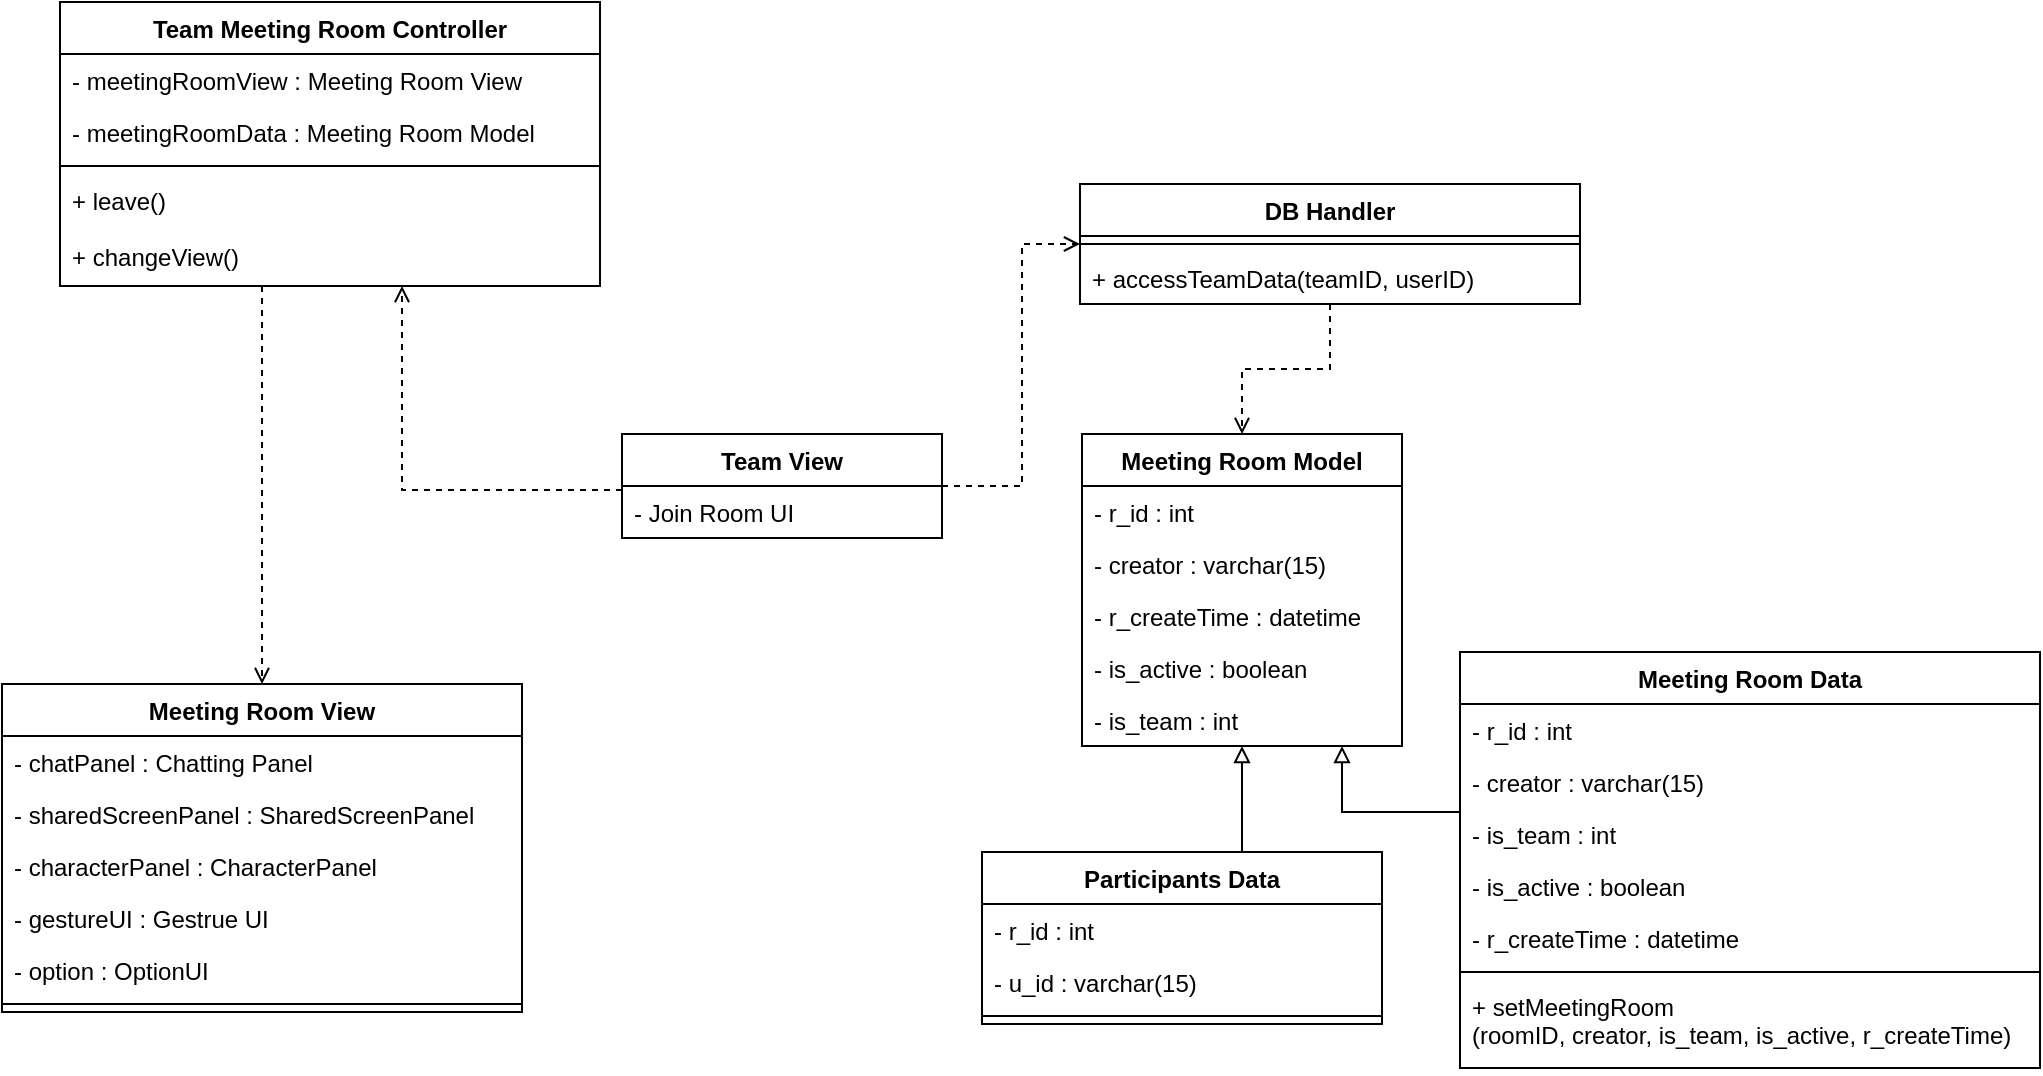 <mxfile version="14.7.6" type="github">
  <diagram id="qNtHvHr-Q_ltwnV1EGBj" name="Page-1">
    <mxGraphModel dx="1049" dy="893" grid="1" gridSize="10" guides="1" tooltips="1" connect="1" arrows="1" fold="1" page="1" pageScale="1" pageWidth="827" pageHeight="1169" math="0" shadow="0">
      <root>
        <mxCell id="0" />
        <mxCell id="1" parent="0" />
        <mxCell id="O2qR3MdietZGcdY_5S_x-27" style="edgeStyle=orthogonalEdgeStyle;rounded=0;orthogonalLoop=1;jettySize=auto;html=1;dashed=1;endArrow=open;endFill=0;" parent="1" source="Hz_aNHwt8BgAc0QITuWz-24" target="Hz_aNHwt8BgAc0QITuWz-40" edge="1">
          <mxGeometry relative="1" as="geometry">
            <Array as="points">
              <mxPoint x="380" y="410" />
              <mxPoint x="380" y="410" />
            </Array>
            <mxPoint x="290" y="400" as="targetPoint" />
          </mxGeometry>
        </mxCell>
        <mxCell id="Hz_aNHwt8BgAc0QITuWz-24" value="Team Meeting Room Controller" style="swimlane;fontStyle=1;align=center;verticalAlign=top;childLayout=stackLayout;horizontal=1;startSize=26;horizontalStack=0;resizeParent=1;resizeParentMax=0;resizeLast=0;collapsible=1;marginBottom=0;" parent="1" vertex="1">
          <mxGeometry x="279" y="199" width="270" height="142" as="geometry" />
        </mxCell>
        <mxCell id="Hz_aNHwt8BgAc0QITuWz-25" value="- meetingRoomView : Meeting Room View" style="text;strokeColor=none;fillColor=none;align=left;verticalAlign=top;spacingLeft=4;spacingRight=4;overflow=hidden;rotatable=0;points=[[0,0.5],[1,0.5]];portConstraint=eastwest;" parent="Hz_aNHwt8BgAc0QITuWz-24" vertex="1">
          <mxGeometry y="26" width="270" height="26" as="geometry" />
        </mxCell>
        <mxCell id="Hz_aNHwt8BgAc0QITuWz-28" value="- meetingRoomData : Meeting Room Model" style="text;strokeColor=none;fillColor=none;align=left;verticalAlign=top;spacingLeft=4;spacingRight=4;overflow=hidden;rotatable=0;points=[[0,0.5],[1,0.5]];portConstraint=eastwest;" parent="Hz_aNHwt8BgAc0QITuWz-24" vertex="1">
          <mxGeometry y="52" width="270" height="26" as="geometry" />
        </mxCell>
        <mxCell id="Hz_aNHwt8BgAc0QITuWz-26" value="" style="line;strokeWidth=1;fillColor=none;align=left;verticalAlign=middle;spacingTop=-1;spacingLeft=3;spacingRight=3;rotatable=0;labelPosition=right;points=[];portConstraint=eastwest;" parent="Hz_aNHwt8BgAc0QITuWz-24" vertex="1">
          <mxGeometry y="78" width="270" height="8" as="geometry" />
        </mxCell>
        <mxCell id="Hz_aNHwt8BgAc0QITuWz-54" value="+ leave()" style="text;strokeColor=none;fillColor=none;align=left;verticalAlign=top;spacingLeft=4;spacingRight=4;overflow=hidden;rotatable=0;points=[[0,0.5],[1,0.5]];portConstraint=eastwest;" parent="Hz_aNHwt8BgAc0QITuWz-24" vertex="1">
          <mxGeometry y="86" width="270" height="28" as="geometry" />
        </mxCell>
        <mxCell id="O2qR3MdietZGcdY_5S_x-10" value="+ changeView()" style="text;strokeColor=none;fillColor=none;align=left;verticalAlign=top;spacingLeft=4;spacingRight=4;overflow=hidden;rotatable=0;points=[[0,0.5],[1,0.5]];portConstraint=eastwest;" parent="Hz_aNHwt8BgAc0QITuWz-24" vertex="1">
          <mxGeometry y="114" width="270" height="28" as="geometry" />
        </mxCell>
        <mxCell id="Hz_aNHwt8BgAc0QITuWz-40" value="Meeting Room View" style="swimlane;fontStyle=1;align=center;verticalAlign=top;childLayout=stackLayout;horizontal=1;startSize=26;horizontalStack=0;resizeParent=1;resizeParentMax=0;resizeLast=0;collapsible=1;marginBottom=0;" parent="1" vertex="1">
          <mxGeometry x="250" y="540" width="260" height="164" as="geometry" />
        </mxCell>
        <mxCell id="Hz_aNHwt8BgAc0QITuWz-41" value="- chatPanel : Chatting Panel" style="text;strokeColor=none;fillColor=none;align=left;verticalAlign=top;spacingLeft=4;spacingRight=4;overflow=hidden;rotatable=0;points=[[0,0.5],[1,0.5]];portConstraint=eastwest;" parent="Hz_aNHwt8BgAc0QITuWz-40" vertex="1">
          <mxGeometry y="26" width="260" height="26" as="geometry" />
        </mxCell>
        <mxCell id="Hz_aNHwt8BgAc0QITuWz-42" value="- sharedScreenPanel : SharedScreenPanel" style="text;strokeColor=none;fillColor=none;align=left;verticalAlign=top;spacingLeft=4;spacingRight=4;overflow=hidden;rotatable=0;points=[[0,0.5],[1,0.5]];portConstraint=eastwest;" parent="Hz_aNHwt8BgAc0QITuWz-40" vertex="1">
          <mxGeometry y="52" width="260" height="26" as="geometry" />
        </mxCell>
        <mxCell id="O2qR3MdietZGcdY_5S_x-26" value="- characterPanel : CharacterPanel" style="text;strokeColor=none;fillColor=none;align=left;verticalAlign=top;spacingLeft=4;spacingRight=4;overflow=hidden;rotatable=0;points=[[0,0.5],[1,0.5]];portConstraint=eastwest;" parent="Hz_aNHwt8BgAc0QITuWz-40" vertex="1">
          <mxGeometry y="78" width="260" height="26" as="geometry" />
        </mxCell>
        <mxCell id="Hz_aNHwt8BgAc0QITuWz-46" value="- gestureUI : Gestrue UI" style="text;strokeColor=none;fillColor=none;align=left;verticalAlign=top;spacingLeft=4;spacingRight=4;overflow=hidden;rotatable=0;points=[[0,0.5],[1,0.5]];portConstraint=eastwest;" parent="Hz_aNHwt8BgAc0QITuWz-40" vertex="1">
          <mxGeometry y="104" width="260" height="26" as="geometry" />
        </mxCell>
        <mxCell id="Hz_aNHwt8BgAc0QITuWz-47" value="- option : OptionUI" style="text;strokeColor=none;fillColor=none;align=left;verticalAlign=top;spacingLeft=4;spacingRight=4;overflow=hidden;rotatable=0;points=[[0,0.5],[1,0.5]];portConstraint=eastwest;" parent="Hz_aNHwt8BgAc0QITuWz-40" vertex="1">
          <mxGeometry y="130" width="260" height="26" as="geometry" />
        </mxCell>
        <mxCell id="Hz_aNHwt8BgAc0QITuWz-43" value="" style="line;strokeWidth=1;fillColor=none;align=left;verticalAlign=middle;spacingTop=-1;spacingLeft=3;spacingRight=3;rotatable=0;labelPosition=right;points=[];portConstraint=eastwest;" parent="Hz_aNHwt8BgAc0QITuWz-40" vertex="1">
          <mxGeometry y="156" width="260" height="8" as="geometry" />
        </mxCell>
        <mxCell id="3FCXXXmUhi3AQjOjjsUY-24" style="edgeStyle=orthogonalEdgeStyle;rounded=0;orthogonalLoop=1;jettySize=auto;html=1;dashed=1;endArrow=open;endFill=0;" edge="1" parent="1" source="Hz_aNHwt8BgAc0QITuWz-55" target="3FCXXXmUhi3AQjOjjsUY-4">
          <mxGeometry relative="1" as="geometry" />
        </mxCell>
        <mxCell id="Hz_aNHwt8BgAc0QITuWz-55" value="DB Handler" style="swimlane;fontStyle=1;align=center;verticalAlign=top;childLayout=stackLayout;horizontal=1;startSize=26;horizontalStack=0;resizeParent=1;resizeParentMax=0;resizeLast=0;collapsible=1;marginBottom=0;" parent="1" vertex="1">
          <mxGeometry x="789" y="290" width="250" height="60" as="geometry" />
        </mxCell>
        <mxCell id="Hz_aNHwt8BgAc0QITuWz-57" value="" style="line;strokeWidth=1;fillColor=none;align=left;verticalAlign=middle;spacingTop=-1;spacingLeft=3;spacingRight=3;rotatable=0;labelPosition=right;points=[];portConstraint=eastwest;" parent="Hz_aNHwt8BgAc0QITuWz-55" vertex="1">
          <mxGeometry y="26" width="250" height="8" as="geometry" />
        </mxCell>
        <mxCell id="Hz_aNHwt8BgAc0QITuWz-58" value="+ accessTeamData(teamID, userID)" style="text;strokeColor=none;fillColor=none;align=left;verticalAlign=top;spacingLeft=4;spacingRight=4;overflow=hidden;rotatable=0;points=[[0,0.5],[1,0.5]];portConstraint=eastwest;" parent="Hz_aNHwt8BgAc0QITuWz-55" vertex="1">
          <mxGeometry y="34" width="250" height="26" as="geometry" />
        </mxCell>
        <mxCell id="5bsr-KJX9lXTCWiHj4wk-24" style="edgeStyle=orthogonalEdgeStyle;rounded=0;orthogonalLoop=1;jettySize=auto;html=1;dashed=1;endArrow=open;endFill=0;" parent="1" source="3FCXXXmUhi3AQjOjjsUY-25" target="Hz_aNHwt8BgAc0QITuWz-24" edge="1">
          <mxGeometry relative="1" as="geometry">
            <Array as="points">
              <mxPoint x="450" y="443" />
            </Array>
            <mxPoint x="580" y="443.0" as="sourcePoint" />
          </mxGeometry>
        </mxCell>
        <mxCell id="3FCXXXmUhi3AQjOjjsUY-4" value="Meeting Room Model" style="swimlane;fontStyle=1;align=center;verticalAlign=top;childLayout=stackLayout;horizontal=1;startSize=26;horizontalStack=0;resizeParent=1;resizeParentMax=0;resizeLast=0;collapsible=1;marginBottom=0;" vertex="1" parent="1">
          <mxGeometry x="790" y="415" width="160" height="156" as="geometry" />
        </mxCell>
        <mxCell id="3FCXXXmUhi3AQjOjjsUY-5" value="- r_id : int" style="text;strokeColor=none;fillColor=none;align=left;verticalAlign=top;spacingLeft=4;spacingRight=4;overflow=hidden;rotatable=0;points=[[0,0.5],[1,0.5]];portConstraint=eastwest;" vertex="1" parent="3FCXXXmUhi3AQjOjjsUY-4">
          <mxGeometry y="26" width="160" height="26" as="geometry" />
        </mxCell>
        <mxCell id="3FCXXXmUhi3AQjOjjsUY-6" value="- creator : varchar(15)" style="text;strokeColor=none;fillColor=none;align=left;verticalAlign=top;spacingLeft=4;spacingRight=4;overflow=hidden;rotatable=0;points=[[0,0.5],[1,0.5]];portConstraint=eastwest;" vertex="1" parent="3FCXXXmUhi3AQjOjjsUY-4">
          <mxGeometry y="52" width="160" height="26" as="geometry" />
        </mxCell>
        <mxCell id="3FCXXXmUhi3AQjOjjsUY-7" value="- r_createTime : datetime" style="text;strokeColor=none;fillColor=none;align=left;verticalAlign=top;spacingLeft=4;spacingRight=4;overflow=hidden;rotatable=0;points=[[0,0.5],[1,0.5]];portConstraint=eastwest;" vertex="1" parent="3FCXXXmUhi3AQjOjjsUY-4">
          <mxGeometry y="78" width="160" height="26" as="geometry" />
        </mxCell>
        <mxCell id="3FCXXXmUhi3AQjOjjsUY-8" value="- is_active : boolean" style="text;strokeColor=none;fillColor=none;align=left;verticalAlign=top;spacingLeft=4;spacingRight=4;overflow=hidden;rotatable=0;points=[[0,0.5],[1,0.5]];portConstraint=eastwest;" vertex="1" parent="3FCXXXmUhi3AQjOjjsUY-4">
          <mxGeometry y="104" width="160" height="26" as="geometry" />
        </mxCell>
        <mxCell id="3FCXXXmUhi3AQjOjjsUY-9" value="- is_team : int" style="text;strokeColor=none;fillColor=none;align=left;verticalAlign=top;spacingLeft=4;spacingRight=4;overflow=hidden;rotatable=0;points=[[0,0.5],[1,0.5]];portConstraint=eastwest;" vertex="1" parent="3FCXXXmUhi3AQjOjjsUY-4">
          <mxGeometry y="130" width="160" height="26" as="geometry" />
        </mxCell>
        <mxCell id="3FCXXXmUhi3AQjOjjsUY-10" style="edgeStyle=orthogonalEdgeStyle;rounded=0;orthogonalLoop=1;jettySize=auto;html=1;entryX=0.5;entryY=1;entryDx=0;entryDy=0;endArrow=block;endFill=0;startSize=6;endSize=6;strokeWidth=1;" edge="1" parent="1" source="3FCXXXmUhi3AQjOjjsUY-11" target="3FCXXXmUhi3AQjOjjsUY-4">
          <mxGeometry relative="1" as="geometry">
            <Array as="points">
              <mxPoint x="860" y="684" />
              <mxPoint x="860" y="684" />
            </Array>
          </mxGeometry>
        </mxCell>
        <mxCell id="3FCXXXmUhi3AQjOjjsUY-11" value="Participants Data" style="swimlane;fontStyle=1;align=center;verticalAlign=top;childLayout=stackLayout;horizontal=1;startSize=26;horizontalStack=0;resizeParent=1;resizeParentMax=0;resizeLast=0;collapsible=1;marginBottom=0;" vertex="1" parent="1">
          <mxGeometry x="740" y="624" width="200" height="86" as="geometry" />
        </mxCell>
        <mxCell id="3FCXXXmUhi3AQjOjjsUY-12" value="- r_id : int" style="text;strokeColor=none;fillColor=none;align=left;verticalAlign=top;spacingLeft=4;spacingRight=4;overflow=hidden;rotatable=0;points=[[0,0.5],[1,0.5]];portConstraint=eastwest;" vertex="1" parent="3FCXXXmUhi3AQjOjjsUY-11">
          <mxGeometry y="26" width="200" height="26" as="geometry" />
        </mxCell>
        <mxCell id="3FCXXXmUhi3AQjOjjsUY-13" value="- u_id : varchar(15)" style="text;strokeColor=none;fillColor=none;align=left;verticalAlign=top;spacingLeft=4;spacingRight=4;overflow=hidden;rotatable=0;points=[[0,0.5],[1,0.5]];portConstraint=eastwest;" vertex="1" parent="3FCXXXmUhi3AQjOjjsUY-11">
          <mxGeometry y="52" width="200" height="26" as="geometry" />
        </mxCell>
        <mxCell id="3FCXXXmUhi3AQjOjjsUY-14" value="" style="line;strokeWidth=1;fillColor=none;align=left;verticalAlign=middle;spacingTop=-1;spacingLeft=3;spacingRight=3;rotatable=0;labelPosition=right;points=[];portConstraint=eastwest;" vertex="1" parent="3FCXXXmUhi3AQjOjjsUY-11">
          <mxGeometry y="78" width="200" height="8" as="geometry" />
        </mxCell>
        <mxCell id="3FCXXXmUhi3AQjOjjsUY-15" style="edgeStyle=orthogonalEdgeStyle;rounded=0;orthogonalLoop=1;jettySize=auto;html=1;endArrow=block;endFill=0;startSize=6;endSize=6;strokeWidth=1;" edge="1" parent="1" source="3FCXXXmUhi3AQjOjjsUY-16" target="3FCXXXmUhi3AQjOjjsUY-4">
          <mxGeometry relative="1" as="geometry">
            <Array as="points">
              <mxPoint x="920" y="604" />
            </Array>
            <mxPoint x="1070" y="624" as="sourcePoint" />
          </mxGeometry>
        </mxCell>
        <mxCell id="3FCXXXmUhi3AQjOjjsUY-16" value="Meeting Room Data" style="swimlane;fontStyle=1;align=center;verticalAlign=top;childLayout=stackLayout;horizontal=1;startSize=26;horizontalStack=0;resizeParent=1;resizeParentMax=0;resizeLast=0;collapsible=1;marginBottom=0;" vertex="1" parent="1">
          <mxGeometry x="979" y="524" width="290" height="208" as="geometry" />
        </mxCell>
        <mxCell id="3FCXXXmUhi3AQjOjjsUY-17" value="- r_id : int" style="text;strokeColor=none;fillColor=none;align=left;verticalAlign=top;spacingLeft=4;spacingRight=4;overflow=hidden;rotatable=0;points=[[0,0.5],[1,0.5]];portConstraint=eastwest;" vertex="1" parent="3FCXXXmUhi3AQjOjjsUY-16">
          <mxGeometry y="26" width="290" height="26" as="geometry" />
        </mxCell>
        <mxCell id="3FCXXXmUhi3AQjOjjsUY-18" value="- creator : varchar(15)" style="text;strokeColor=none;fillColor=none;align=left;verticalAlign=top;spacingLeft=4;spacingRight=4;overflow=hidden;rotatable=0;points=[[0,0.5],[1,0.5]];portConstraint=eastwest;" vertex="1" parent="3FCXXXmUhi3AQjOjjsUY-16">
          <mxGeometry y="52" width="290" height="26" as="geometry" />
        </mxCell>
        <mxCell id="3FCXXXmUhi3AQjOjjsUY-19" value="- is_team : int" style="text;strokeColor=none;fillColor=none;align=left;verticalAlign=top;spacingLeft=4;spacingRight=4;overflow=hidden;rotatable=0;points=[[0,0.5],[1,0.5]];portConstraint=eastwest;" vertex="1" parent="3FCXXXmUhi3AQjOjjsUY-16">
          <mxGeometry y="78" width="290" height="26" as="geometry" />
        </mxCell>
        <mxCell id="3FCXXXmUhi3AQjOjjsUY-20" value="- is_active : boolean" style="text;strokeColor=none;fillColor=none;align=left;verticalAlign=top;spacingLeft=4;spacingRight=4;overflow=hidden;rotatable=0;points=[[0,0.5],[1,0.5]];portConstraint=eastwest;" vertex="1" parent="3FCXXXmUhi3AQjOjjsUY-16">
          <mxGeometry y="104" width="290" height="26" as="geometry" />
        </mxCell>
        <mxCell id="3FCXXXmUhi3AQjOjjsUY-21" value="- r_createTime : datetime" style="text;strokeColor=none;fillColor=none;align=left;verticalAlign=top;spacingLeft=4;spacingRight=4;overflow=hidden;rotatable=0;points=[[0,0.5],[1,0.5]];portConstraint=eastwest;" vertex="1" parent="3FCXXXmUhi3AQjOjjsUY-16">
          <mxGeometry y="130" width="290" height="26" as="geometry" />
        </mxCell>
        <mxCell id="3FCXXXmUhi3AQjOjjsUY-22" value="" style="line;strokeWidth=1;fillColor=none;align=left;verticalAlign=middle;spacingTop=-1;spacingLeft=3;spacingRight=3;rotatable=0;labelPosition=right;points=[];portConstraint=eastwest;" vertex="1" parent="3FCXXXmUhi3AQjOjjsUY-16">
          <mxGeometry y="156" width="290" height="8" as="geometry" />
        </mxCell>
        <mxCell id="3FCXXXmUhi3AQjOjjsUY-23" value="+ setMeetingRoom&#xa;(roomID, creator, is_team, is_active, r_createTime)" style="text;strokeColor=none;fillColor=none;align=left;verticalAlign=top;spacingLeft=4;spacingRight=4;overflow=hidden;rotatable=0;points=[[0,0.5],[1,0.5]];portConstraint=eastwest;" vertex="1" parent="3FCXXXmUhi3AQjOjjsUY-16">
          <mxGeometry y="164" width="290" height="44" as="geometry" />
        </mxCell>
        <mxCell id="3FCXXXmUhi3AQjOjjsUY-31" style="edgeStyle=orthogonalEdgeStyle;rounded=0;orthogonalLoop=1;jettySize=auto;html=1;dashed=1;endArrow=open;endFill=0;" edge="1" parent="1" source="3FCXXXmUhi3AQjOjjsUY-25" target="Hz_aNHwt8BgAc0QITuWz-55">
          <mxGeometry relative="1" as="geometry">
            <Array as="points">
              <mxPoint x="760" y="441" />
              <mxPoint x="760" y="320" />
            </Array>
          </mxGeometry>
        </mxCell>
        <mxCell id="3FCXXXmUhi3AQjOjjsUY-25" value="Team View" style="swimlane;fontStyle=1;align=center;verticalAlign=top;childLayout=stackLayout;horizontal=1;startSize=26;horizontalStack=0;resizeParent=1;resizeParentMax=0;resizeLast=0;collapsible=1;marginBottom=0;" vertex="1" parent="1">
          <mxGeometry x="560" y="415" width="160" height="52" as="geometry" />
        </mxCell>
        <mxCell id="3FCXXXmUhi3AQjOjjsUY-26" value="- Join Room UI" style="text;strokeColor=none;fillColor=none;align=left;verticalAlign=top;spacingLeft=4;spacingRight=4;overflow=hidden;rotatable=0;points=[[0,0.5],[1,0.5]];portConstraint=eastwest;" vertex="1" parent="3FCXXXmUhi3AQjOjjsUY-25">
          <mxGeometry y="26" width="160" height="26" as="geometry" />
        </mxCell>
      </root>
    </mxGraphModel>
  </diagram>
</mxfile>
